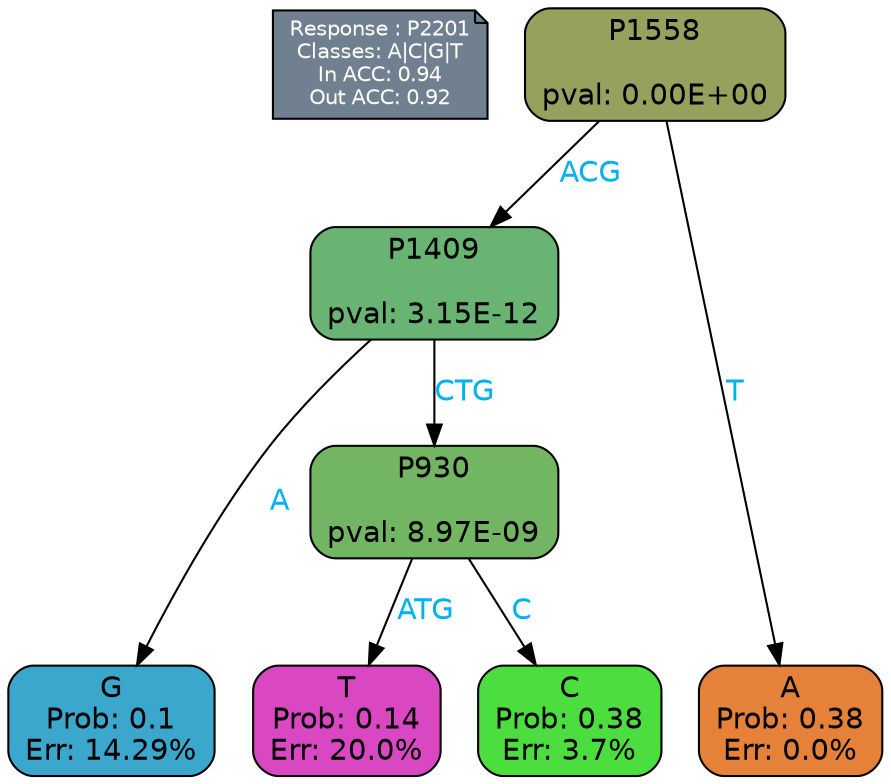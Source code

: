 digraph Tree {
node [shape=box, style="filled, rounded", color="black", fontname=helvetica] ;
graph [ranksep=equally, splines=polylines, bgcolor=transparent, dpi=600] ;
edge [fontname=helvetica] ;
LEGEND [label="Response : P2201
Classes: A|C|G|T
In ACC: 0.94
Out ACC: 0.92
",shape=note,align=left,style=filled,fillcolor="slategray",fontcolor="white",fontsize=10];1 [label="P1558

pval: 0.00E+00", fillcolor="#98a05d"] ;
2 [label="P1409

pval: 3.15E-12", fillcolor="#69b373"] ;
3 [label="G
Prob: 0.1
Err: 14.29%", fillcolor="#3ba7cc"] ;
4 [label="P930

pval: 8.97E-09", fillcolor="#72b562"] ;
5 [label="T
Prob: 0.14
Err: 20.0%", fillcolor="#d947c2"] ;
6 [label="C
Prob: 0.38
Err: 3.7%", fillcolor="#4cde3f"] ;
7 [label="A
Prob: 0.38
Err: 0.0%", fillcolor="#e58139"] ;
1 -> 2 [label="ACG",fontcolor=deepskyblue2] ;
1 -> 7 [label="T",fontcolor=deepskyblue2] ;
2 -> 3 [label="A",fontcolor=deepskyblue2] ;
2 -> 4 [label="CTG",fontcolor=deepskyblue2] ;
4 -> 5 [label="ATG",fontcolor=deepskyblue2] ;
4 -> 6 [label="C",fontcolor=deepskyblue2] ;
{rank = same; 3;5;6;7;}{rank = same; LEGEND;1;}}